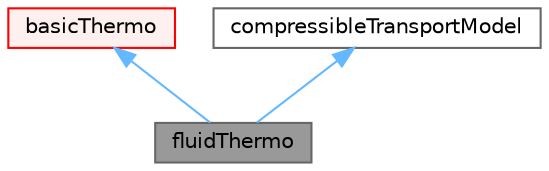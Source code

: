 digraph "fluidThermo"
{
 // LATEX_PDF_SIZE
  bgcolor="transparent";
  edge [fontname=Helvetica,fontsize=10,labelfontname=Helvetica,labelfontsize=10];
  node [fontname=Helvetica,fontsize=10,shape=box,height=0.2,width=0.4];
  Node1 [id="Node000001",label="fluidThermo",height=0.2,width=0.4,color="gray40", fillcolor="grey60", style="filled", fontcolor="black",tooltip="Fundamental fluid thermodynamic properties."];
  Node2 -> Node1 [id="edge1_Node000001_Node000002",dir="back",color="steelblue1",style="solid",tooltip=" "];
  Node2 [id="Node000002",label="basicThermo",height=0.2,width=0.4,color="red", fillcolor="#FFF0F0", style="filled",URL="$classFoam_1_1basicThermo.html",tooltip="Abstract base-class for fluid and solid thermodynamic properties."];
  Node30 -> Node1 [id="edge2_Node000001_Node000030",dir="back",color="steelblue1",style="solid",tooltip=" "];
  Node30 [id="Node000030",label="compressibleTransportModel",height=0.2,width=0.4,color="gray40", fillcolor="white", style="filled",URL="$classFoam_1_1compressibleTransportModel.html",tooltip="Base-class for all transport models used by the compressible turbulence models."];
}
